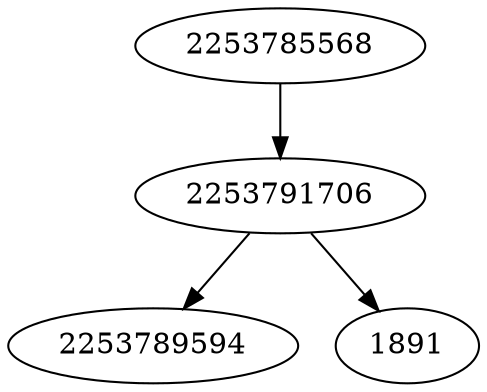 strict digraph  {
2253785568;
2253791706;
2253789594;
1891;
2253785568 -> 2253791706;
2253791706 -> 2253789594;
2253791706 -> 1891;
}
